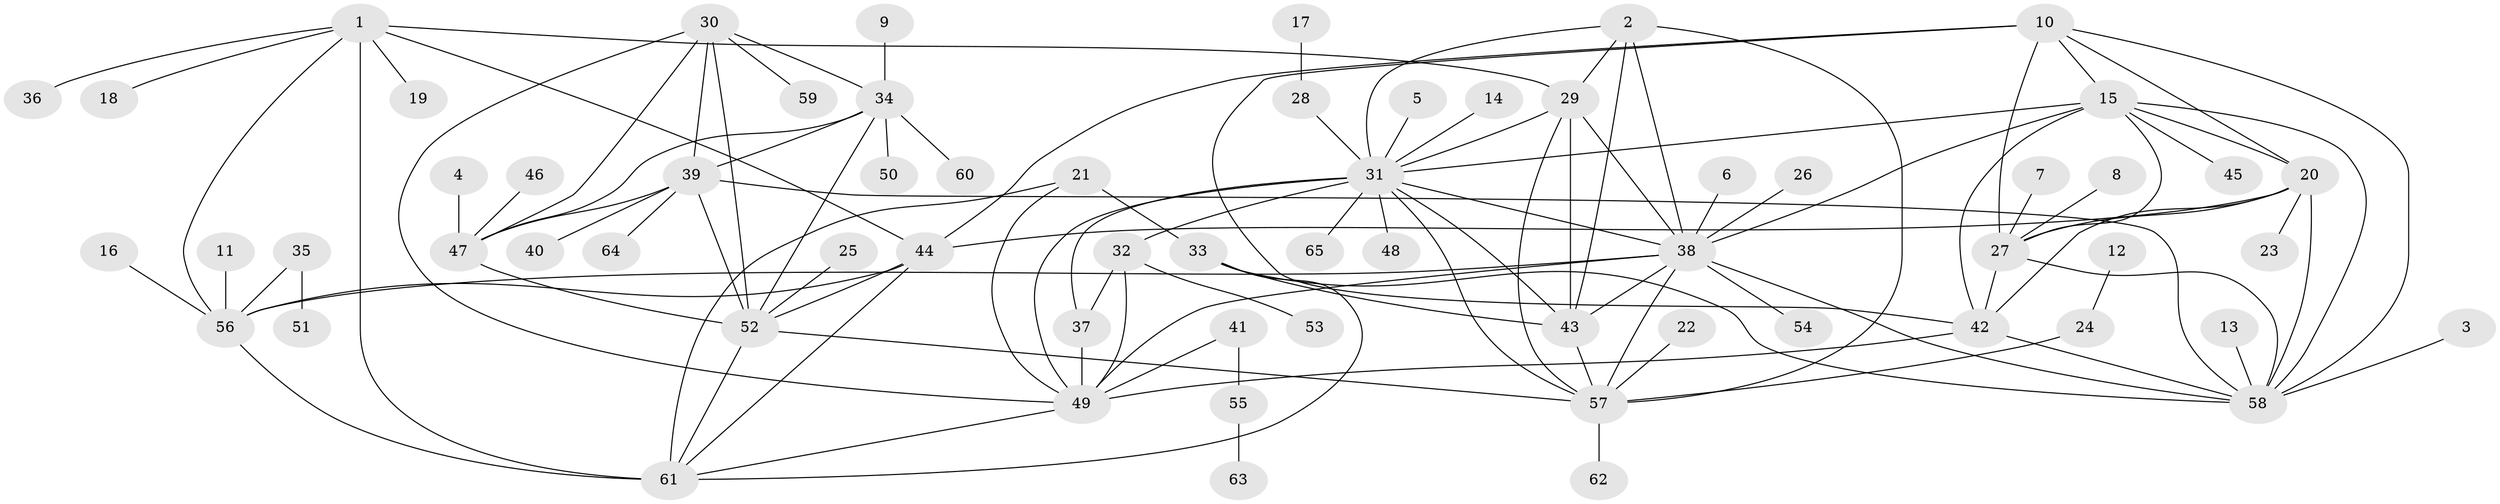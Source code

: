 // original degree distribution, {8: 0.05384615384615385, 6: 0.023076923076923078, 10: 0.038461538461538464, 5: 0.03076923076923077, 12: 0.023076923076923078, 7: 0.03076923076923077, 9: 0.015384615384615385, 11: 0.015384615384615385, 1: 0.5307692307692308, 2: 0.15384615384615385, 3: 0.06923076923076923, 4: 0.015384615384615385}
// Generated by graph-tools (version 1.1) at 2025/26/03/09/25 03:26:47]
// undirected, 65 vertices, 112 edges
graph export_dot {
graph [start="1"]
  node [color=gray90,style=filled];
  1;
  2;
  3;
  4;
  5;
  6;
  7;
  8;
  9;
  10;
  11;
  12;
  13;
  14;
  15;
  16;
  17;
  18;
  19;
  20;
  21;
  22;
  23;
  24;
  25;
  26;
  27;
  28;
  29;
  30;
  31;
  32;
  33;
  34;
  35;
  36;
  37;
  38;
  39;
  40;
  41;
  42;
  43;
  44;
  45;
  46;
  47;
  48;
  49;
  50;
  51;
  52;
  53;
  54;
  55;
  56;
  57;
  58;
  59;
  60;
  61;
  62;
  63;
  64;
  65;
  1 -- 18 [weight=1.0];
  1 -- 19 [weight=1.0];
  1 -- 29 [weight=1.0];
  1 -- 36 [weight=1.0];
  1 -- 44 [weight=3.0];
  1 -- 56 [weight=3.0];
  1 -- 61 [weight=3.0];
  2 -- 29 [weight=1.0];
  2 -- 31 [weight=1.0];
  2 -- 38 [weight=1.0];
  2 -- 43 [weight=1.0];
  2 -- 57 [weight=1.0];
  3 -- 58 [weight=1.0];
  4 -- 47 [weight=1.0];
  5 -- 31 [weight=1.0];
  6 -- 38 [weight=1.0];
  7 -- 27 [weight=1.0];
  8 -- 27 [weight=1.0];
  9 -- 34 [weight=1.0];
  10 -- 15 [weight=1.0];
  10 -- 20 [weight=1.0];
  10 -- 27 [weight=1.0];
  10 -- 42 [weight=1.0];
  10 -- 44 [weight=1.0];
  10 -- 58 [weight=1.0];
  11 -- 56 [weight=1.0];
  12 -- 24 [weight=1.0];
  13 -- 58 [weight=1.0];
  14 -- 31 [weight=1.0];
  15 -- 20 [weight=1.0];
  15 -- 27 [weight=1.0];
  15 -- 31 [weight=1.0];
  15 -- 38 [weight=1.0];
  15 -- 42 [weight=1.0];
  15 -- 45 [weight=1.0];
  15 -- 58 [weight=1.0];
  16 -- 56 [weight=1.0];
  17 -- 28 [weight=1.0];
  20 -- 23 [weight=1.0];
  20 -- 27 [weight=1.0];
  20 -- 42 [weight=1.0];
  20 -- 44 [weight=1.0];
  20 -- 58 [weight=1.0];
  21 -- 33 [weight=1.0];
  21 -- 49 [weight=1.0];
  21 -- 61 [weight=1.0];
  22 -- 57 [weight=1.0];
  24 -- 57 [weight=1.0];
  25 -- 52 [weight=1.0];
  26 -- 38 [weight=1.0];
  27 -- 42 [weight=1.0];
  27 -- 58 [weight=1.0];
  28 -- 31 [weight=1.0];
  29 -- 31 [weight=1.0];
  29 -- 38 [weight=1.0];
  29 -- 43 [weight=1.0];
  29 -- 57 [weight=1.0];
  30 -- 34 [weight=2.0];
  30 -- 39 [weight=2.0];
  30 -- 47 [weight=2.0];
  30 -- 49 [weight=1.0];
  30 -- 52 [weight=2.0];
  30 -- 59 [weight=1.0];
  31 -- 32 [weight=1.0];
  31 -- 37 [weight=3.0];
  31 -- 38 [weight=1.0];
  31 -- 43 [weight=1.0];
  31 -- 48 [weight=1.0];
  31 -- 49 [weight=1.0];
  31 -- 57 [weight=1.0];
  31 -- 65 [weight=1.0];
  32 -- 37 [weight=3.0];
  32 -- 49 [weight=1.0];
  32 -- 53 [weight=1.0];
  33 -- 43 [weight=1.0];
  33 -- 58 [weight=1.0];
  33 -- 61 [weight=1.0];
  34 -- 39 [weight=1.0];
  34 -- 47 [weight=1.0];
  34 -- 50 [weight=1.0];
  34 -- 52 [weight=1.0];
  34 -- 60 [weight=1.0];
  35 -- 51 [weight=1.0];
  35 -- 56 [weight=1.0];
  37 -- 49 [weight=3.0];
  38 -- 43 [weight=1.0];
  38 -- 49 [weight=1.0];
  38 -- 54 [weight=1.0];
  38 -- 56 [weight=1.0];
  38 -- 57 [weight=1.0];
  38 -- 58 [weight=1.0];
  39 -- 40 [weight=1.0];
  39 -- 47 [weight=1.0];
  39 -- 52 [weight=1.0];
  39 -- 58 [weight=1.0];
  39 -- 64 [weight=1.0];
  41 -- 49 [weight=1.0];
  41 -- 55 [weight=1.0];
  42 -- 49 [weight=1.0];
  42 -- 58 [weight=1.0];
  43 -- 57 [weight=1.0];
  44 -- 52 [weight=1.0];
  44 -- 56 [weight=2.0];
  44 -- 61 [weight=1.0];
  46 -- 47 [weight=1.0];
  47 -- 52 [weight=1.0];
  49 -- 61 [weight=1.0];
  52 -- 57 [weight=1.0];
  52 -- 61 [weight=1.0];
  55 -- 63 [weight=1.0];
  56 -- 61 [weight=1.0];
  57 -- 62 [weight=1.0];
}
